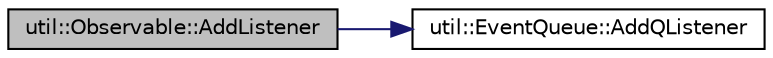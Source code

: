 digraph "util::Observable::AddListener"
{
  bgcolor="transparent";
  edge [fontname="Helvetica",fontsize="10",labelfontname="Helvetica",labelfontsize="10"];
  node [fontname="Helvetica",fontsize="10",shape=record];
  rankdir="LR";
  Node1 [label="util::Observable::AddListener",height=0.2,width=0.4,color="black", fillcolor="grey75", style="filled" fontcolor="black"];
  Node1 -> Node2 [color="midnightblue",fontsize="10",style="solid",fontname="Helvetica"];
  Node2 [label="util::EventQueue::AddQListener",height=0.2,width=0.4,color="black",URL="$classutil_1_1EventQueue.html#aa4e45a26e2b87d22662b882baf6f1a6e",tooltip="Adds the specified EventListener to receive event from this event-queue object. "];
}
